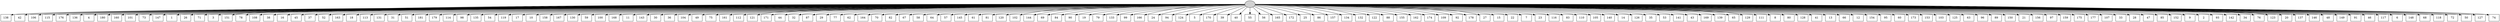 digraph G {
0[style=filled, fillcolor=grey82, label=""];
1[shape=box,style=filled, fillcolor=white,label="138\n"];
2[shape=box,style=filled, fillcolor=white,label="42\n"];
3[shape=box,style=filled, fillcolor=white,label="106\n"];
4[shape=box,style=filled, fillcolor=white,label="115\n"];
5[shape=box,style=filled, fillcolor=white,label="176\n"];
6[shape=box,style=filled, fillcolor=white,label="136\n"];
7[shape=box,style=filled, fillcolor=white,label="4\n"];
8[shape=box,style=filled, fillcolor=white,label="180\n"];
9[shape=box,style=filled, fillcolor=white,label="160\n"];
10[shape=box,style=filled, fillcolor=white,label="101\n"];
11[shape=box,style=filled, fillcolor=white,label="73\n"];
12[shape=box,style=filled, fillcolor=white,label="147\n"];
13[shape=box,style=filled, fillcolor=white,label="1\n"];
14[shape=box,style=filled, fillcolor=white,label="26\n"];
15[shape=box,style=filled, fillcolor=white,label="71\n"];
16[shape=box,style=filled, fillcolor=white,label="3\n"];
17[shape=box,style=filled, fillcolor=white,label="151\n"];
18[shape=box,style=filled, fillcolor=white,label="78\n"];
19[shape=box,style=filled, fillcolor=white,label="108\n"];
20[shape=box,style=filled, fillcolor=white,label="38\n"];
21[shape=box,style=filled, fillcolor=white,label="16\n"];
22[shape=box,style=filled, fillcolor=white,label="45\n"];
23[shape=box,style=filled, fillcolor=white,label="37\n"];
24[shape=box,style=filled, fillcolor=white,label="52\n"];
25[shape=box,style=filled, fillcolor=white,label="163\n"];
26[shape=box,style=filled, fillcolor=white,label="18\n"];
27[shape=box,style=filled, fillcolor=white,label="113\n"];
28[shape=box,style=filled, fillcolor=white,label="131\n"];
29[shape=box,style=filled, fillcolor=white,label="31\n"];
30[shape=box,style=filled, fillcolor=white,label="51\n"];
31[shape=box,style=filled, fillcolor=white,label="181\n"];
32[shape=box,style=filled, fillcolor=white,label="179\n"];
33[shape=box,style=filled, fillcolor=white,label="114\n"];
34[shape=box,style=filled, fillcolor=white,label="98\n"];
35[shape=box,style=filled, fillcolor=white,label="135\n"];
36[shape=box,style=filled, fillcolor=white,label="54\n"];
37[shape=box,style=filled, fillcolor=white,label="119\n"];
38[shape=box,style=filled, fillcolor=white,label="17\n"];
39[shape=box,style=filled, fillcolor=white,label="10\n"];
40[shape=box,style=filled, fillcolor=white,label="158\n"];
41[shape=box,style=filled, fillcolor=white,label="167\n"];
42[shape=box,style=filled, fillcolor=white,label="130\n"];
43[shape=box,style=filled, fillcolor=white,label="59\n"];
44[shape=box,style=filled, fillcolor=white,label="100\n"];
45[shape=box,style=filled, fillcolor=white,label="168\n"];
46[shape=box,style=filled, fillcolor=white,label="11\n"];
47[shape=box,style=filled, fillcolor=white,label="143\n"];
48[shape=box,style=filled, fillcolor=white,label="30\n"];
49[shape=box,style=filled, fillcolor=white,label="36\n"];
50[shape=box,style=filled, fillcolor=white,label="104\n"];
51[shape=box,style=filled, fillcolor=white,label="49\n"];
52[shape=box,style=filled, fillcolor=white,label="75\n"];
53[shape=box,style=filled, fillcolor=white,label="161\n"];
54[shape=box,style=filled, fillcolor=white,label="112\n"];
55[shape=box,style=filled, fillcolor=white,label="121\n"];
56[shape=box,style=filled, fillcolor=white,label="171\n"];
57[shape=box,style=filled, fillcolor=white,label="44\n"];
58[shape=box,style=filled, fillcolor=white,label="32\n"];
59[shape=box,style=filled, fillcolor=white,label="87\n"];
60[shape=box,style=filled, fillcolor=white,label="29\n"];
61[shape=box,style=filled, fillcolor=white,label="77\n"];
62[shape=box,style=filled, fillcolor=white,label="62\n"];
63[shape=box,style=filled, fillcolor=white,label="164\n"];
64[shape=box,style=filled, fillcolor=white,label="70\n"];
65[shape=box,style=filled, fillcolor=white,label="82\n"];
66[shape=box,style=filled, fillcolor=white,label="67\n"];
67[shape=box,style=filled, fillcolor=white,label="58\n"];
68[shape=box,style=filled, fillcolor=white,label="64\n"];
69[shape=box,style=filled, fillcolor=white,label="57\n"];
70[shape=box,style=filled, fillcolor=white,label="145\n"];
71[shape=box,style=filled, fillcolor=white,label="61\n"];
72[shape=box,style=filled, fillcolor=white,label="81\n"];
73[shape=box,style=filled, fillcolor=white,label="120\n"];
74[shape=box,style=filled, fillcolor=white,label="102\n"];
75[shape=box,style=filled, fillcolor=white,label="144\n"];
76[shape=box,style=filled, fillcolor=white,label="69\n"];
77[shape=box,style=filled, fillcolor=white,label="84\n"];
78[shape=box,style=filled, fillcolor=white,label="90\n"];
79[shape=box,style=filled, fillcolor=white,label="19\n"];
80[shape=box,style=filled, fillcolor=white,label="79\n"];
81[shape=box,style=filled, fillcolor=white,label="133\n"];
82[shape=box,style=filled, fillcolor=white,label="99\n"];
83[shape=box,style=filled, fillcolor=white,label="166\n"];
84[shape=box,style=filled, fillcolor=white,label="24\n"];
85[shape=box,style=filled, fillcolor=white,label="94\n"];
86[shape=box,style=filled, fillcolor=white,label="124\n"];
87[shape=box,style=filled, fillcolor=white,label="5\n"];
88[shape=box,style=filled, fillcolor=white,label="170\n"];
89[shape=box,style=filled, fillcolor=white,label="39\n"];
90[shape=box,style=filled, fillcolor=white,label="40\n"];
91[shape=box,style=filled, fillcolor=white,label="55\n"];
92[shape=box,style=filled, fillcolor=white,label="56\n"];
93[shape=box,style=filled, fillcolor=white,label="165\n"];
94[shape=box,style=filled, fillcolor=white,label="172\n"];
95[shape=box,style=filled, fillcolor=white,label="25\n"];
96[shape=box,style=filled, fillcolor=white,label="86\n"];
97[shape=box,style=filled, fillcolor=white,label="157\n"];
98[shape=box,style=filled, fillcolor=white,label="134\n"];
99[shape=box,style=filled, fillcolor=white,label="132\n"];
100[shape=box,style=filled, fillcolor=white,label="122\n"];
101[shape=box,style=filled, fillcolor=white,label="88\n"];
102[shape=box,style=filled, fillcolor=white,label="155\n"];
103[shape=box,style=filled, fillcolor=white,label="162\n"];
104[shape=box,style=filled, fillcolor=white,label="174\n"];
105[shape=box,style=filled, fillcolor=white,label="109\n"];
106[shape=box,style=filled, fillcolor=white,label="92\n"];
107[shape=box,style=filled, fillcolor=white,label="178\n"];
108[shape=box,style=filled, fillcolor=white,label="27\n"];
109[shape=box,style=filled, fillcolor=white,label="15\n"];
110[shape=box,style=filled, fillcolor=white,label="22\n"];
111[shape=box,style=filled, fillcolor=white,label="7\n"];
112[shape=box,style=filled, fillcolor=white,label="23\n"];
113[shape=box,style=filled, fillcolor=white,label="116\n"];
114[shape=box,style=filled, fillcolor=white,label="83\n"];
115[shape=box,style=filled, fillcolor=white,label="110\n"];
116[shape=box,style=filled, fillcolor=white,label="105\n"];
117[shape=box,style=filled, fillcolor=white,label="140\n"];
118[shape=box,style=filled, fillcolor=white,label="14\n"];
119[shape=box,style=filled, fillcolor=white,label="126\n"];
120[shape=box,style=filled, fillcolor=white,label="35\n"];
121[shape=box,style=filled, fillcolor=white,label="53\n"];
122[shape=box,style=filled, fillcolor=white,label="141\n"];
123[shape=box,style=filled, fillcolor=white,label="43\n"];
124[shape=box,style=filled, fillcolor=white,label="169\n"];
125[shape=box,style=filled, fillcolor=white,label="139\n"];
126[shape=box,style=filled, fillcolor=white,label="65\n"];
127[shape=box,style=filled, fillcolor=white,label="129\n"];
128[shape=box,style=filled, fillcolor=white,label="111\n"];
129[shape=box,style=filled, fillcolor=white,label="8\n"];
130[shape=box,style=filled, fillcolor=white,label="80\n"];
131[shape=box,style=filled, fillcolor=white,label="128\n"];
132[shape=box,style=filled, fillcolor=white,label="41\n"];
133[shape=box,style=filled, fillcolor=white,label="13\n"];
134[shape=box,style=filled, fillcolor=white,label="66\n"];
135[shape=box,style=filled, fillcolor=white,label="12\n"];
136[shape=box,style=filled, fillcolor=white,label="154\n"];
137[shape=box,style=filled, fillcolor=white,label="95\n"];
138[shape=box,style=filled, fillcolor=white,label="60\n"];
139[shape=box,style=filled, fillcolor=white,label="173\n"];
140[shape=box,style=filled, fillcolor=white,label="153\n"];
141[shape=box,style=filled, fillcolor=white,label="103\n"];
142[shape=box,style=filled, fillcolor=white,label="125\n"];
143[shape=box,style=filled, fillcolor=white,label="63\n"];
144[shape=box,style=filled, fillcolor=white,label="96\n"];
145[shape=box,style=filled, fillcolor=white,label="89\n"];
146[shape=box,style=filled, fillcolor=white,label="150\n"];
147[shape=box,style=filled, fillcolor=white,label="21\n"];
148[shape=box,style=filled, fillcolor=white,label="156\n"];
149[shape=box,style=filled, fillcolor=white,label="97\n"];
150[shape=box,style=filled, fillcolor=white,label="159\n"];
151[shape=box,style=filled, fillcolor=white,label="175\n"];
152[shape=box,style=filled, fillcolor=white,label="177\n"];
153[shape=box,style=filled, fillcolor=white,label="107\n"];
154[shape=box,style=filled, fillcolor=white,label="33\n"];
155[shape=box,style=filled, fillcolor=white,label="28\n"];
156[shape=box,style=filled, fillcolor=white,label="47\n"];
157[shape=box,style=filled, fillcolor=white,label="85\n"];
158[shape=box,style=filled, fillcolor=white,label="152\n"];
159[shape=box,style=filled, fillcolor=white,label="9\n"];
160[shape=box,style=filled, fillcolor=white,label="2\n"];
161[shape=box,style=filled, fillcolor=white,label="93\n"];
162[shape=box,style=filled, fillcolor=white,label="142\n"];
163[shape=box,style=filled, fillcolor=white,label="34\n"];
164[shape=box,style=filled, fillcolor=white,label="76\n"];
165[shape=box,style=filled, fillcolor=white,label="123\n"];
166[shape=box,style=filled, fillcolor=white,label="20\n"];
167[shape=box,style=filled, fillcolor=white,label="137\n"];
168[shape=box,style=filled, fillcolor=white,label="146\n"];
169[shape=box,style=filled, fillcolor=white,label="48\n"];
170[shape=box,style=filled, fillcolor=white,label="149\n"];
171[shape=box,style=filled, fillcolor=white,label="91\n"];
172[shape=box,style=filled, fillcolor=white,label="46\n"];
173[shape=box,style=filled, fillcolor=white,label="117\n"];
174[shape=box,style=filled, fillcolor=white,label="6\n"];
175[shape=box,style=filled, fillcolor=white,label="148\n"];
176[shape=box,style=filled, fillcolor=white,label="68\n"];
177[shape=box,style=filled, fillcolor=white,label="118\n"];
178[shape=box,style=filled, fillcolor=white,label="72\n"];
179[shape=box,style=filled, fillcolor=white,label="50\n"];
180[shape=box,style=filled, fillcolor=white,label="127\n"];
181[shape=box,style=filled, fillcolor=white,label="74\n"];
0->1 ;
0->2 ;
0->3 ;
0->4 ;
0->5 ;
0->6 ;
0->7 ;
0->8 ;
0->9 ;
0->10 ;
0->11 ;
0->12 ;
0->13 ;
0->14 ;
0->15 ;
0->16 ;
0->17 ;
0->18 ;
0->19 ;
0->20 ;
0->21 ;
0->22 ;
0->23 ;
0->24 ;
0->25 ;
0->26 ;
0->27 ;
0->28 ;
0->29 ;
0->30 ;
0->31 ;
0->32 ;
0->33 ;
0->34 ;
0->35 ;
0->36 ;
0->37 ;
0->38 ;
0->39 ;
0->40 ;
0->41 ;
0->42 ;
0->43 ;
0->44 ;
0->45 ;
0->46 ;
0->47 ;
0->48 ;
0->49 ;
0->50 ;
0->51 ;
0->52 ;
0->53 ;
0->54 ;
0->55 ;
0->56 ;
0->57 ;
0->58 ;
0->59 ;
0->60 ;
0->61 ;
0->62 ;
0->63 ;
0->64 ;
0->65 ;
0->66 ;
0->67 ;
0->68 ;
0->69 ;
0->70 ;
0->71 ;
0->72 ;
0->73 ;
0->74 ;
0->75 ;
0->76 ;
0->77 ;
0->78 ;
0->79 ;
0->80 ;
0->81 ;
0->82 ;
0->83 ;
0->84 ;
0->85 ;
0->86 ;
0->87 ;
0->88 ;
0->89 ;
0->90 ;
0->91 ;
0->92 ;
0->93 ;
0->94 ;
0->95 ;
0->96 ;
0->97 ;
0->98 ;
0->99 ;
0->100 ;
0->101 ;
0->102 ;
0->103 ;
0->104 ;
0->105 ;
0->106 ;
0->107 ;
0->108 ;
0->109 ;
0->110 ;
0->111 ;
0->112 ;
0->113 ;
0->114 ;
0->115 ;
0->116 ;
0->117 ;
0->118 ;
0->119 ;
0->120 ;
0->121 ;
0->122 ;
0->123 ;
0->124 ;
0->125 ;
0->126 ;
0->127 ;
0->128 ;
0->129 ;
0->130 ;
0->131 ;
0->132 ;
0->133 ;
0->134 ;
0->135 ;
0->136 ;
0->137 ;
0->138 ;
0->139 ;
0->140 ;
0->141 ;
0->142 ;
0->143 ;
0->144 ;
0->145 ;
0->146 ;
0->147 ;
0->148 ;
0->149 ;
0->150 ;
0->151 ;
0->152 ;
0->153 ;
0->154 ;
0->155 ;
0->156 ;
0->157 ;
0->158 ;
0->159 ;
0->160 ;
0->161 ;
0->162 ;
0->163 ;
0->164 ;
0->165 ;
0->166 ;
0->167 ;
0->168 ;
0->169 ;
0->170 ;
0->171 ;
0->172 ;
0->173 ;
0->174 ;
0->175 ;
0->176 ;
0->177 ;
0->178 ;
0->179 ;
0->180 ;
0->181 ;
}
